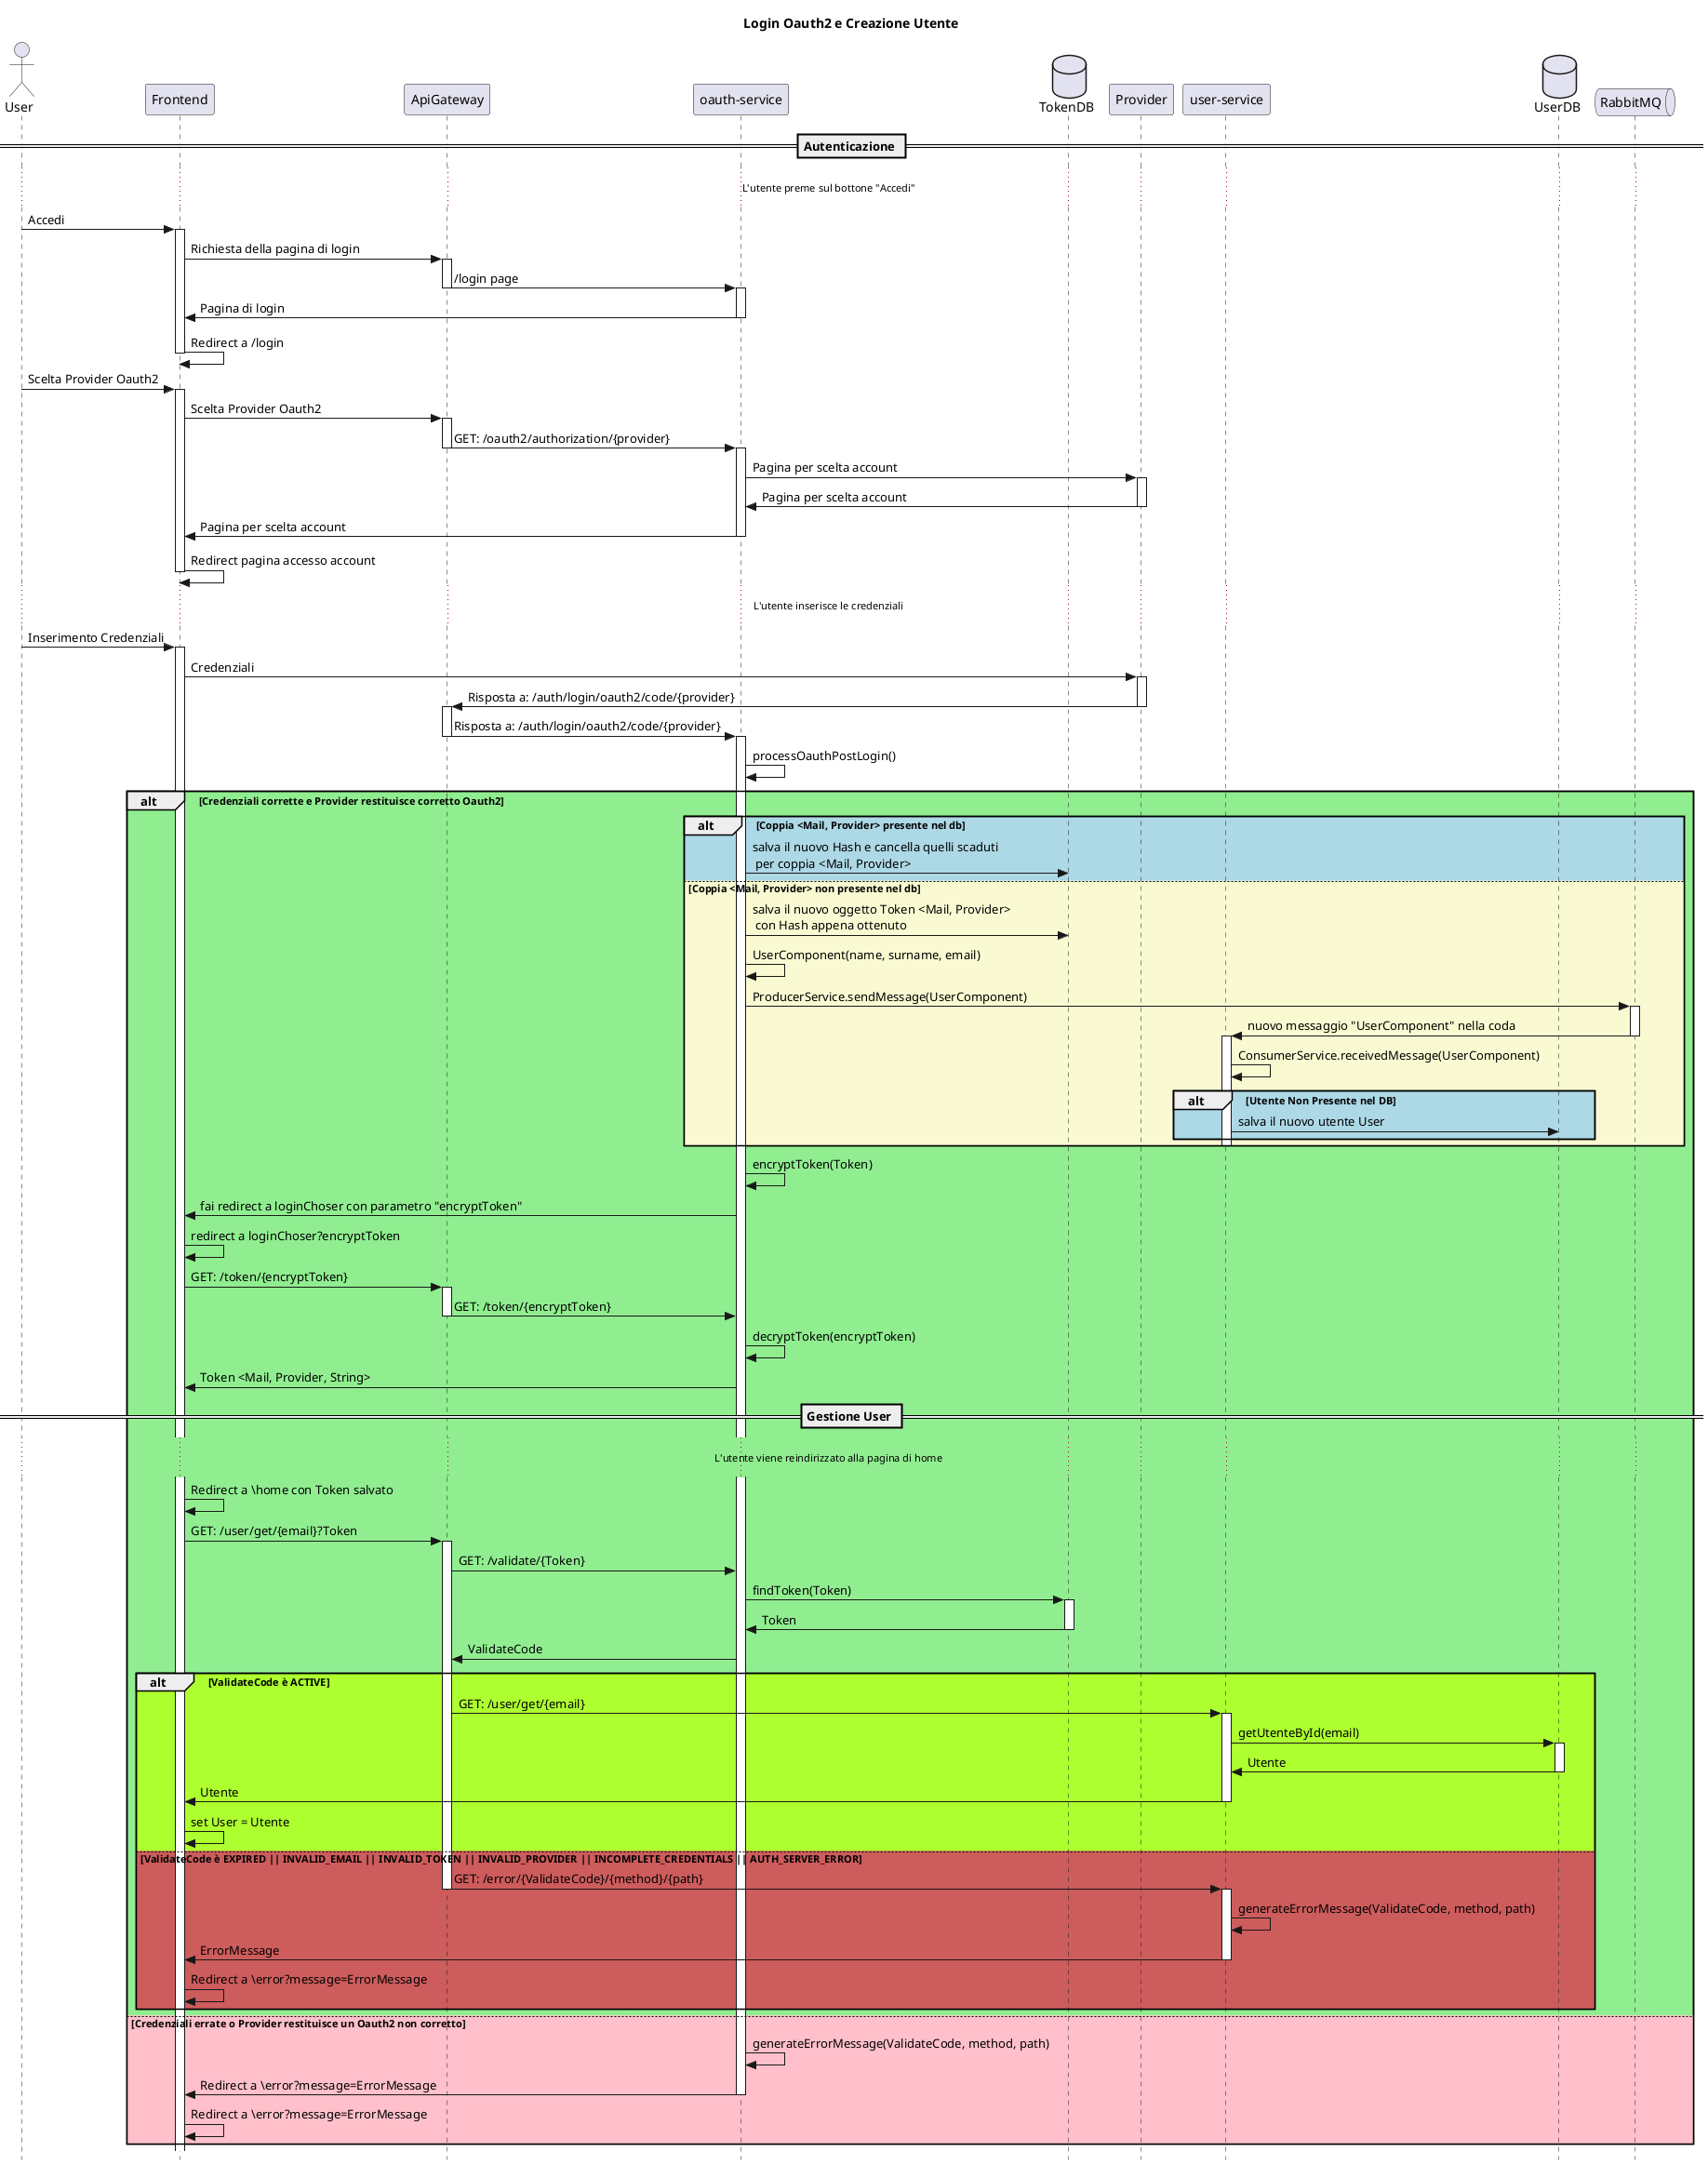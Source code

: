 @startuml
'https://plantuml.com/sequence-diagram

skinparam style strictuml

title Login Oauth2 e Creazione Utente

actor User
participant Frontend
participant ApiGateway as api
participant "oauth-service" as oauthS
database "TokenDB" as tokendb
participant Provider
participant "user-service" as userS
database "UserDB" as userdb
queue "RabbitMQ" as rabbitmq

== Autenticazione ==

... L'utente preme sul bottone "Accedi" ...
User -> Frontend: Accedi
activate Frontend
Frontend -> api: Richiesta della pagina di login
activate api
api -> oauthS:  /login page
deactivate api
activate oauthS
oauthS -> Frontend: Pagina di login
deactivate oauthS
Frontend -> Frontend: Redirect a /login
deactivate Frontend


User->Frontend: Scelta Provider Oauth2
activate Frontend
Frontend -> api: Scelta Provider Oauth2
activate api
api -> oauthS: GET: /oauth2/authorization/{provider}
deactivate api
activate oauthS
oauthS -> Provider: Pagina per scelta account
activate Provider
Provider -> oauthS: Pagina per scelta account
deactivate Provider
oauthS -> Frontend: Pagina per scelta account
deactivate oauthS
Frontend -> Frontend: Redirect pagina accesso account
deactivate Frontend

... L'utente inserisce le credenziali ...

User -> Frontend: Inserimento Credenziali
activate Frontend
Frontend -> Provider: Credenziali
activate Provider
Provider -> api: Risposta a: /auth/login/oauth2/code/{provider}
deactivate Provider
activate api
api -> oauthS: Risposta a: /auth/login/oauth2/code/{provider}
deactivate api
activate oauthS
oauthS->oauthS: processOauthPostLogin()

alt #LightGreen Credenziali corrette e Provider restituisce corretto Oauth2

    alt #LightBlue Coppia <Mail, Provider> presente nel db
        oauthS-> tokendb: salva il nuovo Hash e cancella quelli scaduti\n per coppia <Mail, Provider>
    else #LightGoldenRodYellow Coppia <Mail, Provider> non presente nel db
        oauthS-> tokendb: salva il nuovo oggetto Token <Mail, Provider> \n con Hash appena ottenuto
        oauthS -> oauthS: UserComponent(name, surname, email)
        oauthS-> rabbitmq: ProducerService.sendMessage(UserComponent)
        activate rabbitmq
        rabbitmq -> userS: nuovo messaggio "UserComponent" nella coda
        deactivate rabbitmq
        activate userS
        userS -> userS: ConsumerService.receivedMessage(UserComponent)

        alt #LightBlue Utente Non Presente nel DB
            userS->userdb: salva il nuovo utente User
        end

        deactivate userS
    end

    oauthS -> oauthS: encryptToken(Token)
    oauthS -> Frontend: fai redirect a loginChoser con parametro "encryptToken"
    
    Frontend -> Frontend: redirect a loginChoser?encryptToken


    Frontend -> api: GET: /token/{encryptToken}
    activate api
    api -> oauthS: GET: /token/{encryptToken}
    deactivate api
    oauthS -> oauthS: decryptToken(encryptToken)
    oauthS -> Frontend: Token <Mail, Provider, String>


    == Gestione User ==

    ... L'utente viene reindirizzato alla pagina di home ...

    Frontend -> Frontend: Redirect a \home con Token salvato

    Frontend -> api: GET: /user/get/{email}?Token
    activate api
    api -> oauthS: GET: /validate/{Token}
    oauthS -> tokendb: findToken(Token)
    activate tokendb
    tokendb -> oauthS: Token
    deactivate tokendb
    oauthS -> api: ValidateCode

    alt #GreenYellow ValidateCode è ACTIVE
        api-> userS: GET: /user/get/{email}
        activate userS
        userS -> userdb: getUtenteById(email)
        activate userdb
        userdb -> userS: Utente
        deactivate userdb
        userS -> Frontend: Utente
        deactivate userS
        Frontend -> Frontend: set User = Utente
    
    else #IndianRed ValidateCode è EXPIRED || INVALID_EMAIL || INVALID_TOKEN || INVALID_PROVIDER || INCOMPLETE_CREDENTIALS || AUTH_SERVER_ERROR
        api -> userS: GET: /error/{ValidateCode}/{method}/{path}
        deactivate api
        activate userS
        userS -> userS: generateErrorMessage(ValidateCode, method, path)
        userS -> Frontend: ErrorMessage
        deactivate userS
        Frontend -> Frontend: Redirect a \error?message=ErrorMessage
    
    end

else #Pink Credenziali errate o Provider restituisce un Oauth2 non corretto
    oauthS -> oauthS: generateErrorMessage(ValidateCode, method, path)
    oauthS -> Frontend: Redirect a \error?message=ErrorMessage
    deactivate oauthS
    Frontend -> Frontend: Redirect a \error?message=ErrorMessage
end



@enduml
